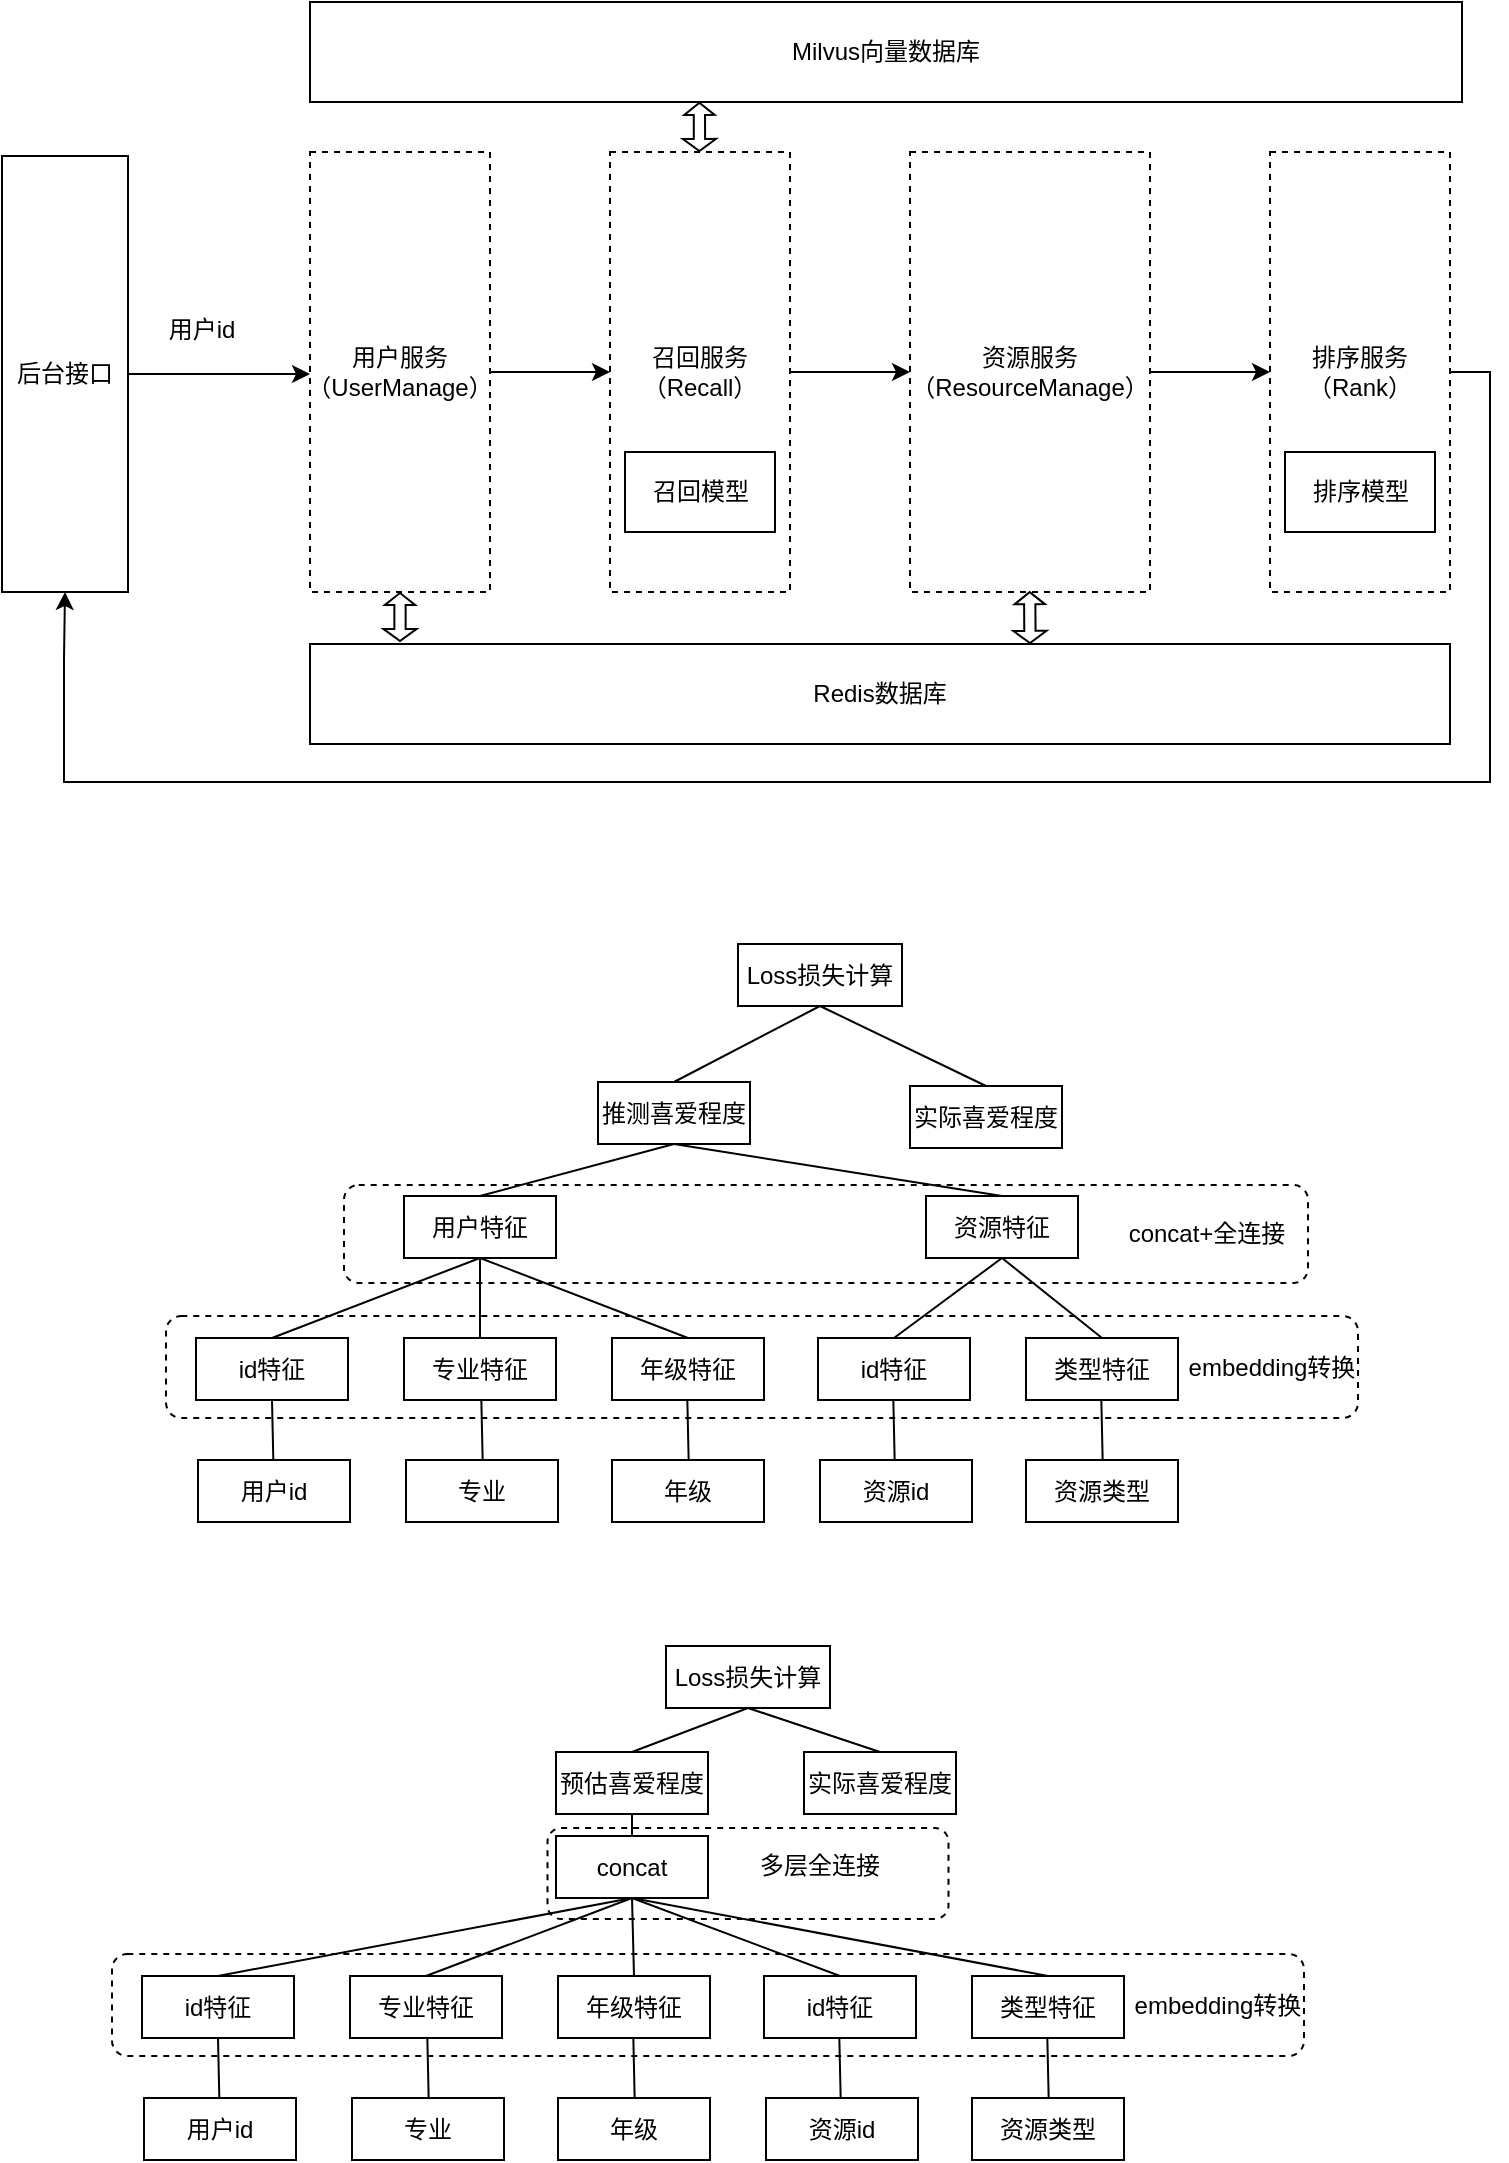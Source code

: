 <mxfile version="20.0.1" type="github">
  <diagram id="Lwo202QxARIkGxvLDYhw" name="第 1 页">
    <mxGraphModel dx="877" dy="454" grid="0" gridSize="10" guides="1" tooltips="1" connect="1" arrows="1" fold="1" page="1" pageScale="1" pageWidth="827" pageHeight="1169" math="0" shadow="0">
      <root>
        <mxCell id="0" />
        <mxCell id="1" parent="0" />
        <mxCell id="vbJLPKbegI0LX4bT1NbD-107" value="" style="rounded=1;whiteSpace=wrap;html=1;dashed=1;" vertex="1" parent="1">
          <mxGeometry x="328.75" y="958" width="200.5" height="45.5" as="geometry" />
        </mxCell>
        <mxCell id="vbJLPKbegI0LX4bT1NbD-64" value="" style="rounded=1;whiteSpace=wrap;html=1;dashed=1;" vertex="1" parent="1">
          <mxGeometry x="227" y="636.5" width="482" height="49" as="geometry" />
        </mxCell>
        <mxCell id="vbJLPKbegI0LX4bT1NbD-62" value="" style="rounded=1;whiteSpace=wrap;html=1;dashed=1;" vertex="1" parent="1">
          <mxGeometry x="138" y="702" width="596" height="51" as="geometry" />
        </mxCell>
        <mxCell id="vbJLPKbegI0LX4bT1NbD-3" value="" style="edgeStyle=orthogonalEdgeStyle;rounded=0;orthogonalLoop=1;jettySize=auto;html=1;" edge="1" parent="1" source="vbJLPKbegI0LX4bT1NbD-1" target="vbJLPKbegI0LX4bT1NbD-2">
          <mxGeometry relative="1" as="geometry" />
        </mxCell>
        <mxCell id="vbJLPKbegI0LX4bT1NbD-1" value="用户服务（UserManage）" style="rounded=0;whiteSpace=wrap;html=1;dashed=1;" vertex="1" parent="1">
          <mxGeometry x="210" y="120" width="90" height="220" as="geometry" />
        </mxCell>
        <mxCell id="vbJLPKbegI0LX4bT1NbD-5" value="" style="edgeStyle=orthogonalEdgeStyle;rounded=0;orthogonalLoop=1;jettySize=auto;html=1;" edge="1" parent="1" source="vbJLPKbegI0LX4bT1NbD-2" target="vbJLPKbegI0LX4bT1NbD-4">
          <mxGeometry relative="1" as="geometry" />
        </mxCell>
        <mxCell id="vbJLPKbegI0LX4bT1NbD-2" value="召回服务（Recall）" style="rounded=0;whiteSpace=wrap;html=1;dashed=1;" vertex="1" parent="1">
          <mxGeometry x="360" y="120" width="90" height="220" as="geometry" />
        </mxCell>
        <mxCell id="vbJLPKbegI0LX4bT1NbD-7" value="" style="edgeStyle=orthogonalEdgeStyle;rounded=0;orthogonalLoop=1;jettySize=auto;html=1;" edge="1" parent="1" source="vbJLPKbegI0LX4bT1NbD-4" target="vbJLPKbegI0LX4bT1NbD-6">
          <mxGeometry relative="1" as="geometry" />
        </mxCell>
        <mxCell id="vbJLPKbegI0LX4bT1NbD-4" value="资源服务（ResourceManage）" style="rounded=0;whiteSpace=wrap;html=1;dashed=1;" vertex="1" parent="1">
          <mxGeometry x="510" y="120" width="120" height="220" as="geometry" />
        </mxCell>
        <mxCell id="vbJLPKbegI0LX4bT1NbD-23" style="edgeStyle=orthogonalEdgeStyle;rounded=0;orthogonalLoop=1;jettySize=auto;html=1;exitX=1;exitY=0.5;exitDx=0;exitDy=0;entryX=0.5;entryY=1;entryDx=0;entryDy=0;" edge="1" parent="1" source="vbJLPKbegI0LX4bT1NbD-6" target="vbJLPKbegI0LX4bT1NbD-21">
          <mxGeometry relative="1" as="geometry">
            <Array as="points">
              <mxPoint x="800" y="230" />
              <mxPoint x="800" y="435" />
              <mxPoint x="87" y="435" />
              <mxPoint x="87" y="373" />
            </Array>
          </mxGeometry>
        </mxCell>
        <mxCell id="vbJLPKbegI0LX4bT1NbD-6" value="排序服务（Rank）" style="rounded=0;whiteSpace=wrap;html=1;dashed=1;" vertex="1" parent="1">
          <mxGeometry x="690" y="120" width="90" height="220" as="geometry" />
        </mxCell>
        <mxCell id="vbJLPKbegI0LX4bT1NbD-13" value="Redis数据库" style="rounded=0;whiteSpace=wrap;html=1;" vertex="1" parent="1">
          <mxGeometry x="210" y="366" width="570" height="50" as="geometry" />
        </mxCell>
        <mxCell id="vbJLPKbegI0LX4bT1NbD-14" value="&lt;span style=&quot;background-color: initial;&quot;&gt;Milvus&lt;/span&gt;向量数据库" style="rounded=0;whiteSpace=wrap;html=1;" vertex="1" parent="1">
          <mxGeometry x="210" y="45" width="576" height="50" as="geometry" />
        </mxCell>
        <mxCell id="vbJLPKbegI0LX4bT1NbD-15" value="排序模型" style="rounded=0;whiteSpace=wrap;html=1;" vertex="1" parent="1">
          <mxGeometry x="697.5" y="270" width="75" height="40" as="geometry" />
        </mxCell>
        <mxCell id="vbJLPKbegI0LX4bT1NbD-16" value="召回模型" style="rounded=0;whiteSpace=wrap;html=1;" vertex="1" parent="1">
          <mxGeometry x="367.5" y="270" width="75" height="40" as="geometry" />
        </mxCell>
        <mxCell id="vbJLPKbegI0LX4bT1NbD-17" value="" style="shape=flexArrow;endArrow=classic;startArrow=classic;html=1;rounded=0;entryX=0.5;entryY=1;entryDx=0;entryDy=0;width=5.638;endSize=1.682;endWidth=8.525;startSize=1.682;startWidth=9.982;" edge="1" parent="1" target="vbJLPKbegI0LX4bT1NbD-1">
          <mxGeometry width="100" height="100" relative="1" as="geometry">
            <mxPoint x="255" y="365" as="sourcePoint" />
            <mxPoint x="180" y="340" as="targetPoint" />
          </mxGeometry>
        </mxCell>
        <mxCell id="vbJLPKbegI0LX4bT1NbD-18" value="" style="shape=flexArrow;endArrow=classic;startArrow=classic;html=1;rounded=0;entryX=0.5;entryY=1;entryDx=0;entryDy=0;width=5.638;endSize=1.682;endWidth=8.525;startSize=1.682;startWidth=9.982;" edge="1" parent="1">
          <mxGeometry width="100" height="100" relative="1" as="geometry">
            <mxPoint x="570" y="366" as="sourcePoint" />
            <mxPoint x="569.83" y="339.55" as="targetPoint" />
          </mxGeometry>
        </mxCell>
        <mxCell id="vbJLPKbegI0LX4bT1NbD-19" value="" style="shape=flexArrow;endArrow=classic;startArrow=classic;html=1;rounded=0;exitX=0.079;exitY=0.009;exitDx=0;exitDy=0;exitPerimeter=0;width=5.638;endSize=1.682;endWidth=8.525;startSize=1.682;startWidth=9.982;entryX=0.338;entryY=0.998;entryDx=0;entryDy=0;entryPerimeter=0;" edge="1" parent="1" target="vbJLPKbegI0LX4bT1NbD-14">
          <mxGeometry width="100" height="100" relative="1" as="geometry">
            <mxPoint x="404.74" y="120.0" as="sourcePoint" />
            <mxPoint x="404" y="95" as="targetPoint" />
          </mxGeometry>
        </mxCell>
        <mxCell id="vbJLPKbegI0LX4bT1NbD-22" value="" style="edgeStyle=orthogonalEdgeStyle;rounded=0;orthogonalLoop=1;jettySize=auto;html=1;" edge="1" parent="1" source="vbJLPKbegI0LX4bT1NbD-21" target="vbJLPKbegI0LX4bT1NbD-1">
          <mxGeometry relative="1" as="geometry">
            <Array as="points">
              <mxPoint x="118" y="230" />
              <mxPoint x="118" y="230" />
            </Array>
          </mxGeometry>
        </mxCell>
        <mxCell id="vbJLPKbegI0LX4bT1NbD-21" value="后台接口" style="rounded=0;whiteSpace=wrap;html=1;" vertex="1" parent="1">
          <mxGeometry x="56" y="122" width="63" height="218" as="geometry" />
        </mxCell>
        <mxCell id="vbJLPKbegI0LX4bT1NbD-24" value="用户id" style="text;html=1;strokeColor=none;fillColor=none;align=center;verticalAlign=middle;whiteSpace=wrap;rounded=0;" vertex="1" parent="1">
          <mxGeometry x="126" y="194" width="60" height="30" as="geometry" />
        </mxCell>
        <mxCell id="vbJLPKbegI0LX4bT1NbD-26" value="用户id" style="rounded=0;whiteSpace=wrap;html=1;" vertex="1" parent="1">
          <mxGeometry x="154" y="774" width="76" height="31" as="geometry" />
        </mxCell>
        <mxCell id="vbJLPKbegI0LX4bT1NbD-28" value="id特征" style="rounded=0;whiteSpace=wrap;html=1;" vertex="1" parent="1">
          <mxGeometry x="464" y="713" width="76" height="31" as="geometry" />
        </mxCell>
        <mxCell id="vbJLPKbegI0LX4bT1NbD-29" value="id特征" style="rounded=0;whiteSpace=wrap;html=1;" vertex="1" parent="1">
          <mxGeometry x="153" y="713" width="76" height="31" as="geometry" />
        </mxCell>
        <mxCell id="vbJLPKbegI0LX4bT1NbD-30" value="专业" style="rounded=0;whiteSpace=wrap;html=1;" vertex="1" parent="1">
          <mxGeometry x="258" y="774" width="76" height="31" as="geometry" />
        </mxCell>
        <mxCell id="vbJLPKbegI0LX4bT1NbD-31" value="年级" style="rounded=0;whiteSpace=wrap;html=1;" vertex="1" parent="1">
          <mxGeometry x="361" y="774" width="76" height="31" as="geometry" />
        </mxCell>
        <mxCell id="vbJLPKbegI0LX4bT1NbD-32" value="资源id" style="rounded=0;whiteSpace=wrap;html=1;" vertex="1" parent="1">
          <mxGeometry x="465" y="774" width="76" height="31" as="geometry" />
        </mxCell>
        <mxCell id="vbJLPKbegI0LX4bT1NbD-33" value="资源类型" style="rounded=0;whiteSpace=wrap;html=1;" vertex="1" parent="1">
          <mxGeometry x="568" y="774" width="76" height="31" as="geometry" />
        </mxCell>
        <mxCell id="vbJLPKbegI0LX4bT1NbD-34" value="专业特征" style="rounded=0;whiteSpace=wrap;html=1;" vertex="1" parent="1">
          <mxGeometry x="257" y="713" width="76" height="31" as="geometry" />
        </mxCell>
        <mxCell id="vbJLPKbegI0LX4bT1NbD-35" value="年级特征" style="rounded=0;whiteSpace=wrap;html=1;" vertex="1" parent="1">
          <mxGeometry x="361" y="713" width="76" height="31" as="geometry" />
        </mxCell>
        <mxCell id="vbJLPKbegI0LX4bT1NbD-36" value="类型特征" style="rounded=0;whiteSpace=wrap;html=1;" vertex="1" parent="1">
          <mxGeometry x="568" y="713" width="76" height="31" as="geometry" />
        </mxCell>
        <mxCell id="vbJLPKbegI0LX4bT1NbD-37" value="用户特征" style="rounded=0;whiteSpace=wrap;html=1;" vertex="1" parent="1">
          <mxGeometry x="257" y="642" width="76" height="31" as="geometry" />
        </mxCell>
        <mxCell id="vbJLPKbegI0LX4bT1NbD-38" value="资源特征" style="rounded=0;whiteSpace=wrap;html=1;" vertex="1" parent="1">
          <mxGeometry x="518" y="642" width="76" height="31" as="geometry" />
        </mxCell>
        <mxCell id="vbJLPKbegI0LX4bT1NbD-40" value="" style="endArrow=none;html=1;rounded=0;entryX=0.5;entryY=1;entryDx=0;entryDy=0;exitX=0.5;exitY=0;exitDx=0;exitDy=0;" edge="1" parent="1" source="vbJLPKbegI0LX4bT1NbD-29" target="vbJLPKbegI0LX4bT1NbD-37">
          <mxGeometry width="50" height="50" relative="1" as="geometry">
            <mxPoint x="464" y="685" as="sourcePoint" />
            <mxPoint x="514" y="635" as="targetPoint" />
          </mxGeometry>
        </mxCell>
        <mxCell id="vbJLPKbegI0LX4bT1NbD-42" value="" style="endArrow=none;html=1;rounded=0;entryX=0.5;entryY=1;entryDx=0;entryDy=0;" edge="1" parent="1" source="vbJLPKbegI0LX4bT1NbD-26" target="vbJLPKbegI0LX4bT1NbD-29">
          <mxGeometry width="50" height="50" relative="1" as="geometry">
            <mxPoint x="201" y="723" as="sourcePoint" />
            <mxPoint x="305" y="683.0" as="targetPoint" />
          </mxGeometry>
        </mxCell>
        <mxCell id="vbJLPKbegI0LX4bT1NbD-43" value="" style="endArrow=none;html=1;rounded=0;entryX=0.5;entryY=1;entryDx=0;entryDy=0;" edge="1" parent="1">
          <mxGeometry width="50" height="50" relative="1" as="geometry">
            <mxPoint x="296.329" y="774" as="sourcePoint" />
            <mxPoint x="295.67" y="744" as="targetPoint" />
          </mxGeometry>
        </mxCell>
        <mxCell id="vbJLPKbegI0LX4bT1NbD-44" value="" style="endArrow=none;html=1;rounded=0;entryX=0.5;entryY=1;entryDx=0;entryDy=0;" edge="1" parent="1">
          <mxGeometry width="50" height="50" relative="1" as="geometry">
            <mxPoint x="399.329" y="774" as="sourcePoint" />
            <mxPoint x="398.67" y="744" as="targetPoint" />
          </mxGeometry>
        </mxCell>
        <mxCell id="vbJLPKbegI0LX4bT1NbD-46" value="" style="endArrow=none;html=1;rounded=0;entryX=0.5;entryY=1;entryDx=0;entryDy=0;" edge="1" parent="1">
          <mxGeometry width="50" height="50" relative="1" as="geometry">
            <mxPoint x="502.329" y="774" as="sourcePoint" />
            <mxPoint x="501.67" y="744" as="targetPoint" />
          </mxGeometry>
        </mxCell>
        <mxCell id="vbJLPKbegI0LX4bT1NbD-49" value="" style="endArrow=none;html=1;rounded=0;entryX=0.5;entryY=1;entryDx=0;entryDy=0;" edge="1" parent="1">
          <mxGeometry width="50" height="50" relative="1" as="geometry">
            <mxPoint x="606.329" y="774" as="sourcePoint" />
            <mxPoint x="605.67" y="744" as="targetPoint" />
          </mxGeometry>
        </mxCell>
        <mxCell id="vbJLPKbegI0LX4bT1NbD-50" value="" style="endArrow=none;html=1;rounded=0;entryX=0.5;entryY=1;entryDx=0;entryDy=0;exitX=0.5;exitY=0;exitDx=0;exitDy=0;" edge="1" parent="1" source="vbJLPKbegI0LX4bT1NbD-34" target="vbJLPKbegI0LX4bT1NbD-37">
          <mxGeometry width="50" height="50" relative="1" as="geometry">
            <mxPoint x="201" y="723" as="sourcePoint" />
            <mxPoint x="305" y="683" as="targetPoint" />
          </mxGeometry>
        </mxCell>
        <mxCell id="vbJLPKbegI0LX4bT1NbD-51" value="" style="endArrow=none;html=1;rounded=0;entryX=0.5;entryY=1;entryDx=0;entryDy=0;exitX=0.5;exitY=0;exitDx=0;exitDy=0;" edge="1" parent="1" source="vbJLPKbegI0LX4bT1NbD-35" target="vbJLPKbegI0LX4bT1NbD-37">
          <mxGeometry width="50" height="50" relative="1" as="geometry">
            <mxPoint x="211" y="733" as="sourcePoint" />
            <mxPoint x="315" y="693" as="targetPoint" />
          </mxGeometry>
        </mxCell>
        <mxCell id="vbJLPKbegI0LX4bT1NbD-52" value="" style="endArrow=none;html=1;rounded=0;entryX=0.5;entryY=1;entryDx=0;entryDy=0;exitX=0.5;exitY=0;exitDx=0;exitDy=0;" edge="1" parent="1" source="vbJLPKbegI0LX4bT1NbD-28" target="vbJLPKbegI0LX4bT1NbD-38">
          <mxGeometry width="50" height="50" relative="1" as="geometry">
            <mxPoint x="221" y="743" as="sourcePoint" />
            <mxPoint x="325" y="703" as="targetPoint" />
          </mxGeometry>
        </mxCell>
        <mxCell id="vbJLPKbegI0LX4bT1NbD-53" value="" style="endArrow=none;html=1;rounded=0;entryX=0.5;entryY=0;entryDx=0;entryDy=0;exitX=0.5;exitY=1;exitDx=0;exitDy=0;" edge="1" parent="1" source="vbJLPKbegI0LX4bT1NbD-38" target="vbJLPKbegI0LX4bT1NbD-36">
          <mxGeometry width="50" height="50" relative="1" as="geometry">
            <mxPoint x="231" y="753" as="sourcePoint" />
            <mxPoint x="335" y="713" as="targetPoint" />
          </mxGeometry>
        </mxCell>
        <mxCell id="vbJLPKbegI0LX4bT1NbD-54" value="" style="endArrow=none;html=1;rounded=0;entryX=0.5;entryY=0;entryDx=0;entryDy=0;exitX=0.5;exitY=1;exitDx=0;exitDy=0;" edge="1" parent="1" source="vbJLPKbegI0LX4bT1NbD-55" target="vbJLPKbegI0LX4bT1NbD-37">
          <mxGeometry width="50" height="50" relative="1" as="geometry">
            <mxPoint x="385" y="585" as="sourcePoint" />
            <mxPoint x="345" y="723" as="targetPoint" />
          </mxGeometry>
        </mxCell>
        <mxCell id="vbJLPKbegI0LX4bT1NbD-55" value="推测喜爱程度" style="rounded=0;whiteSpace=wrap;html=1;" vertex="1" parent="1">
          <mxGeometry x="354" y="585" width="76" height="31" as="geometry" />
        </mxCell>
        <mxCell id="vbJLPKbegI0LX4bT1NbD-56" value="实际喜爱程度" style="rounded=0;whiteSpace=wrap;html=1;" vertex="1" parent="1">
          <mxGeometry x="510" y="587" width="76" height="31" as="geometry" />
        </mxCell>
        <mxCell id="vbJLPKbegI0LX4bT1NbD-57" value="" style="endArrow=none;html=1;rounded=0;entryX=0.5;entryY=0;entryDx=0;entryDy=0;exitX=0.5;exitY=1;exitDx=0;exitDy=0;" edge="1" parent="1" source="vbJLPKbegI0LX4bT1NbD-55" target="vbJLPKbegI0LX4bT1NbD-38">
          <mxGeometry width="50" height="50" relative="1" as="geometry">
            <mxPoint x="405" y="590" as="sourcePoint" />
            <mxPoint x="305" y="652" as="targetPoint" />
          </mxGeometry>
        </mxCell>
        <mxCell id="vbJLPKbegI0LX4bT1NbD-59" value="" style="endArrow=none;html=1;rounded=0;exitX=0.5;exitY=0;exitDx=0;exitDy=0;entryX=0.5;entryY=1;entryDx=0;entryDy=0;" edge="1" parent="1" source="vbJLPKbegI0LX4bT1NbD-55" target="vbJLPKbegI0LX4bT1NbD-61">
          <mxGeometry width="50" height="50" relative="1" as="geometry">
            <mxPoint x="425" y="610" as="sourcePoint" />
            <mxPoint x="470" y="532" as="targetPoint" />
          </mxGeometry>
        </mxCell>
        <mxCell id="vbJLPKbegI0LX4bT1NbD-60" value="" style="endArrow=none;html=1;rounded=0;entryX=0.5;entryY=0;entryDx=0;entryDy=0;exitX=0.5;exitY=1;exitDx=0;exitDy=0;" edge="1" parent="1" source="vbJLPKbegI0LX4bT1NbD-61" target="vbJLPKbegI0LX4bT1NbD-56">
          <mxGeometry width="50" height="50" relative="1" as="geometry">
            <mxPoint x="524" y="533" as="sourcePoint" />
            <mxPoint x="480" y="542" as="targetPoint" />
          </mxGeometry>
        </mxCell>
        <mxCell id="vbJLPKbegI0LX4bT1NbD-61" value="Loss损失计算" style="rounded=0;whiteSpace=wrap;html=1;" vertex="1" parent="1">
          <mxGeometry x="424" y="516" width="82" height="31" as="geometry" />
        </mxCell>
        <mxCell id="vbJLPKbegI0LX4bT1NbD-65" value="concat+全连接" style="text;html=1;strokeColor=none;fillColor=none;align=center;verticalAlign=middle;whiteSpace=wrap;rounded=0;dashed=1;" vertex="1" parent="1">
          <mxGeometry x="615" y="646" width="87" height="30" as="geometry" />
        </mxCell>
        <mxCell id="vbJLPKbegI0LX4bT1NbD-67" value="embedding转换" style="text;html=1;strokeColor=none;fillColor=none;align=center;verticalAlign=middle;whiteSpace=wrap;rounded=0;dashed=1;" vertex="1" parent="1">
          <mxGeometry x="648" y="713" width="86" height="30" as="geometry" />
        </mxCell>
        <mxCell id="vbJLPKbegI0LX4bT1NbD-68" value="" style="rounded=1;whiteSpace=wrap;html=1;dashed=1;" vertex="1" parent="1">
          <mxGeometry x="111" y="1021" width="596" height="51" as="geometry" />
        </mxCell>
        <mxCell id="vbJLPKbegI0LX4bT1NbD-69" value="用户id" style="rounded=0;whiteSpace=wrap;html=1;" vertex="1" parent="1">
          <mxGeometry x="127" y="1093" width="76" height="31" as="geometry" />
        </mxCell>
        <mxCell id="vbJLPKbegI0LX4bT1NbD-97" style="edgeStyle=none;rounded=0;orthogonalLoop=1;jettySize=auto;html=1;exitX=0.5;exitY=0;exitDx=0;exitDy=0;endArrow=none;endFill=0;startArrow=none;" edge="1" parent="1" source="vbJLPKbegI0LX4bT1NbD-85">
          <mxGeometry relative="1" as="geometry">
            <mxPoint x="370.962" y="963.58" as="targetPoint" />
          </mxGeometry>
        </mxCell>
        <mxCell id="vbJLPKbegI0LX4bT1NbD-106" style="edgeStyle=none;rounded=0;orthogonalLoop=1;jettySize=auto;html=1;exitX=0.5;exitY=0;exitDx=0;exitDy=0;entryX=0.5;entryY=1;entryDx=0;entryDy=0;endArrow=none;endFill=0;" edge="1" parent="1" source="vbJLPKbegI0LX4bT1NbD-70" target="vbJLPKbegI0LX4bT1NbD-85">
          <mxGeometry relative="1" as="geometry" />
        </mxCell>
        <mxCell id="vbJLPKbegI0LX4bT1NbD-70" value="id特征" style="rounded=0;whiteSpace=wrap;html=1;" vertex="1" parent="1">
          <mxGeometry x="437" y="1032" width="76" height="31" as="geometry" />
        </mxCell>
        <mxCell id="vbJLPKbegI0LX4bT1NbD-71" value="id特征" style="rounded=0;whiteSpace=wrap;html=1;" vertex="1" parent="1">
          <mxGeometry x="126" y="1032" width="76" height="31" as="geometry" />
        </mxCell>
        <mxCell id="vbJLPKbegI0LX4bT1NbD-72" value="专业" style="rounded=0;whiteSpace=wrap;html=1;" vertex="1" parent="1">
          <mxGeometry x="231" y="1093" width="76" height="31" as="geometry" />
        </mxCell>
        <mxCell id="vbJLPKbegI0LX4bT1NbD-73" value="年级" style="rounded=0;whiteSpace=wrap;html=1;" vertex="1" parent="1">
          <mxGeometry x="334" y="1093" width="76" height="31" as="geometry" />
        </mxCell>
        <mxCell id="vbJLPKbegI0LX4bT1NbD-74" value="资源id" style="rounded=0;whiteSpace=wrap;html=1;" vertex="1" parent="1">
          <mxGeometry x="438" y="1093" width="76" height="31" as="geometry" />
        </mxCell>
        <mxCell id="vbJLPKbegI0LX4bT1NbD-75" value="资源类型" style="rounded=0;whiteSpace=wrap;html=1;" vertex="1" parent="1">
          <mxGeometry x="541" y="1093" width="76" height="31" as="geometry" />
        </mxCell>
        <mxCell id="vbJLPKbegI0LX4bT1NbD-92" style="rounded=0;orthogonalLoop=1;jettySize=auto;html=1;exitX=0.5;exitY=0;exitDx=0;exitDy=0;entryX=0.5;entryY=1;entryDx=0;entryDy=0;endArrow=none;endFill=0;" edge="1" parent="1" source="vbJLPKbegI0LX4bT1NbD-76" target="vbJLPKbegI0LX4bT1NbD-85">
          <mxGeometry relative="1" as="geometry" />
        </mxCell>
        <mxCell id="vbJLPKbegI0LX4bT1NbD-76" value="专业特征" style="rounded=0;whiteSpace=wrap;html=1;" vertex="1" parent="1">
          <mxGeometry x="230" y="1032" width="76" height="31" as="geometry" />
        </mxCell>
        <mxCell id="vbJLPKbegI0LX4bT1NbD-96" style="edgeStyle=none;rounded=0;orthogonalLoop=1;jettySize=auto;html=1;exitX=0.5;exitY=0;exitDx=0;exitDy=0;entryX=0.5;entryY=1;entryDx=0;entryDy=0;endArrow=none;endFill=0;" edge="1" parent="1" source="vbJLPKbegI0LX4bT1NbD-77" target="vbJLPKbegI0LX4bT1NbD-85">
          <mxGeometry relative="1" as="geometry" />
        </mxCell>
        <mxCell id="vbJLPKbegI0LX4bT1NbD-77" value="年级特征" style="rounded=0;whiteSpace=wrap;html=1;" vertex="1" parent="1">
          <mxGeometry x="334" y="1032" width="76" height="31" as="geometry" />
        </mxCell>
        <mxCell id="vbJLPKbegI0LX4bT1NbD-98" style="edgeStyle=none;rounded=0;orthogonalLoop=1;jettySize=auto;html=1;exitX=0.5;exitY=0;exitDx=0;exitDy=0;entryX=0.5;entryY=1;entryDx=0;entryDy=0;endArrow=none;endFill=0;" edge="1" parent="1" source="vbJLPKbegI0LX4bT1NbD-78" target="vbJLPKbegI0LX4bT1NbD-85">
          <mxGeometry relative="1" as="geometry" />
        </mxCell>
        <mxCell id="vbJLPKbegI0LX4bT1NbD-78" value="类型特征" style="rounded=0;whiteSpace=wrap;html=1;" vertex="1" parent="1">
          <mxGeometry x="541" y="1032" width="76" height="31" as="geometry" />
        </mxCell>
        <mxCell id="vbJLPKbegI0LX4bT1NbD-79" value="" style="endArrow=none;html=1;rounded=0;entryX=0.5;entryY=1;entryDx=0;entryDy=0;" edge="1" parent="1" source="vbJLPKbegI0LX4bT1NbD-69" target="vbJLPKbegI0LX4bT1NbD-71">
          <mxGeometry width="50" height="50" relative="1" as="geometry">
            <mxPoint x="174" y="1042" as="sourcePoint" />
            <mxPoint x="278" y="1002.0" as="targetPoint" />
          </mxGeometry>
        </mxCell>
        <mxCell id="vbJLPKbegI0LX4bT1NbD-80" value="" style="endArrow=none;html=1;rounded=0;entryX=0.5;entryY=1;entryDx=0;entryDy=0;" edge="1" parent="1">
          <mxGeometry width="50" height="50" relative="1" as="geometry">
            <mxPoint x="269.329" y="1093" as="sourcePoint" />
            <mxPoint x="268.67" y="1063" as="targetPoint" />
          </mxGeometry>
        </mxCell>
        <mxCell id="vbJLPKbegI0LX4bT1NbD-81" value="" style="endArrow=none;html=1;rounded=0;entryX=0.5;entryY=1;entryDx=0;entryDy=0;" edge="1" parent="1">
          <mxGeometry width="50" height="50" relative="1" as="geometry">
            <mxPoint x="372.329" y="1093" as="sourcePoint" />
            <mxPoint x="371.67" y="1063" as="targetPoint" />
          </mxGeometry>
        </mxCell>
        <mxCell id="vbJLPKbegI0LX4bT1NbD-82" value="" style="endArrow=none;html=1;rounded=0;entryX=0.5;entryY=1;entryDx=0;entryDy=0;" edge="1" parent="1">
          <mxGeometry width="50" height="50" relative="1" as="geometry">
            <mxPoint x="475.329" y="1093" as="sourcePoint" />
            <mxPoint x="474.67" y="1063" as="targetPoint" />
          </mxGeometry>
        </mxCell>
        <mxCell id="vbJLPKbegI0LX4bT1NbD-83" value="" style="endArrow=none;html=1;rounded=0;entryX=0.5;entryY=1;entryDx=0;entryDy=0;" edge="1" parent="1">
          <mxGeometry width="50" height="50" relative="1" as="geometry">
            <mxPoint x="579.329" y="1093" as="sourcePoint" />
            <mxPoint x="578.67" y="1063" as="targetPoint" />
          </mxGeometry>
        </mxCell>
        <mxCell id="vbJLPKbegI0LX4bT1NbD-84" value="embedding转换" style="text;html=1;strokeColor=none;fillColor=none;align=center;verticalAlign=middle;whiteSpace=wrap;rounded=0;dashed=1;" vertex="1" parent="1">
          <mxGeometry x="621" y="1032" width="86" height="30" as="geometry" />
        </mxCell>
        <mxCell id="vbJLPKbegI0LX4bT1NbD-102" style="edgeStyle=none;rounded=0;orthogonalLoop=1;jettySize=auto;html=1;exitX=0.5;exitY=0;exitDx=0;exitDy=0;entryX=0.5;entryY=1;entryDx=0;entryDy=0;endArrow=none;endFill=0;" edge="1" parent="1" source="vbJLPKbegI0LX4bT1NbD-85" target="vbJLPKbegI0LX4bT1NbD-99">
          <mxGeometry relative="1" as="geometry" />
        </mxCell>
        <mxCell id="vbJLPKbegI0LX4bT1NbD-87" value="" style="endArrow=none;html=1;rounded=0;exitX=0.5;exitY=0;exitDx=0;exitDy=0;entryX=0.5;entryY=1;entryDx=0;entryDy=0;" edge="1" parent="1" source="vbJLPKbegI0LX4bT1NbD-71" target="vbJLPKbegI0LX4bT1NbD-85">
          <mxGeometry width="50" height="50" relative="1" as="geometry">
            <mxPoint x="419" y="994" as="sourcePoint" />
            <mxPoint x="469" y="944" as="targetPoint" />
          </mxGeometry>
        </mxCell>
        <mxCell id="vbJLPKbegI0LX4bT1NbD-104" style="edgeStyle=none;rounded=0;orthogonalLoop=1;jettySize=auto;html=1;exitX=0.5;exitY=0;exitDx=0;exitDy=0;entryX=0.5;entryY=1;entryDx=0;entryDy=0;endArrow=none;endFill=0;" edge="1" parent="1" source="vbJLPKbegI0LX4bT1NbD-99" target="vbJLPKbegI0LX4bT1NbD-101">
          <mxGeometry relative="1" as="geometry" />
        </mxCell>
        <mxCell id="vbJLPKbegI0LX4bT1NbD-99" value="预估喜爱程度" style="rounded=0;whiteSpace=wrap;html=1;" vertex="1" parent="1">
          <mxGeometry x="333" y="920" width="76" height="31" as="geometry" />
        </mxCell>
        <mxCell id="vbJLPKbegI0LX4bT1NbD-103" style="edgeStyle=none;rounded=0;orthogonalLoop=1;jettySize=auto;html=1;exitX=0.5;exitY=0;exitDx=0;exitDy=0;entryX=0.5;entryY=1;entryDx=0;entryDy=0;endArrow=none;endFill=0;" edge="1" parent="1" source="vbJLPKbegI0LX4bT1NbD-100" target="vbJLPKbegI0LX4bT1NbD-101">
          <mxGeometry relative="1" as="geometry" />
        </mxCell>
        <mxCell id="vbJLPKbegI0LX4bT1NbD-100" value="实际喜爱程度" style="rounded=0;whiteSpace=wrap;html=1;" vertex="1" parent="1">
          <mxGeometry x="457" y="920" width="76" height="31" as="geometry" />
        </mxCell>
        <mxCell id="vbJLPKbegI0LX4bT1NbD-101" value="Loss损失计算" style="rounded=0;whiteSpace=wrap;html=1;" vertex="1" parent="1">
          <mxGeometry x="388" y="867" width="82" height="31" as="geometry" />
        </mxCell>
        <mxCell id="vbJLPKbegI0LX4bT1NbD-85" value="concat" style="rounded=0;whiteSpace=wrap;html=1;" vertex="1" parent="1">
          <mxGeometry x="333" y="962" width="76" height="31" as="geometry" />
        </mxCell>
        <mxCell id="vbJLPKbegI0LX4bT1NbD-108" value="多层全连接" style="text;html=1;strokeColor=none;fillColor=none;align=center;verticalAlign=middle;whiteSpace=wrap;rounded=0;dashed=1;" vertex="1" parent="1">
          <mxGeometry x="422" y="962" width="86" height="30" as="geometry" />
        </mxCell>
      </root>
    </mxGraphModel>
  </diagram>
</mxfile>
